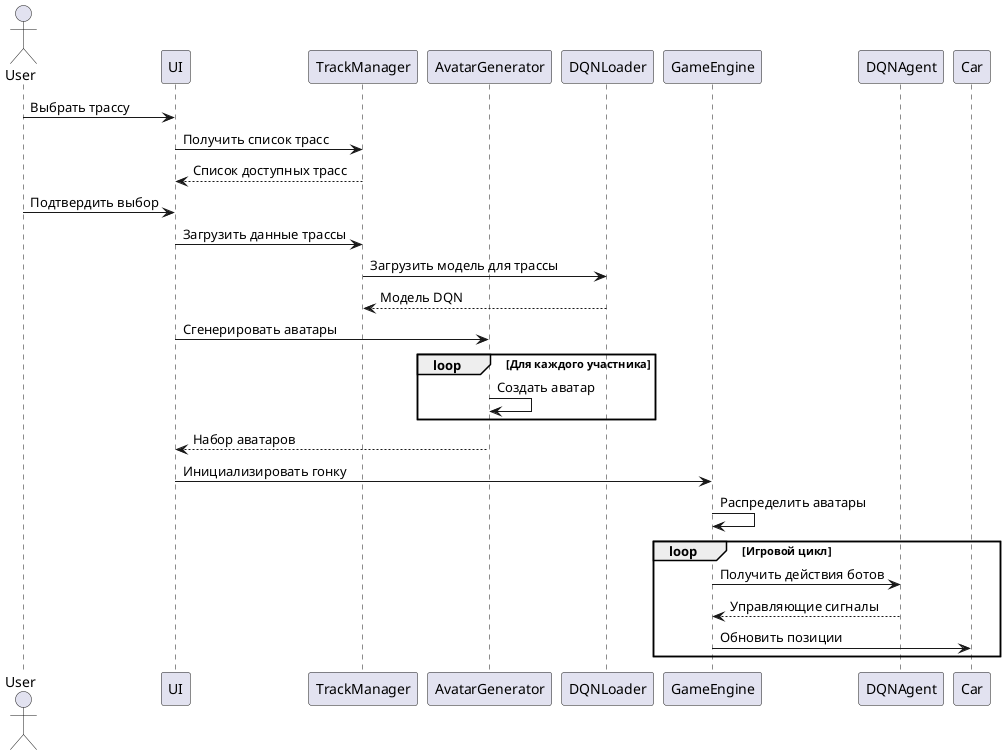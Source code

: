 @startuml
actor User
participant UI
participant TrackManager
participant AvatarGenerator
participant DQNLoader
participant GameEngine

User -> UI: Выбрать трассу
UI -> TrackManager: Получить список трасс
TrackManager --> UI: Список доступных трасс
User -> UI: Подтвердить выбор
UI -> TrackManager: Загрузить данные трассы
TrackManager -> DQNLoader: Загрузить модель для трассы
DQNLoader --> TrackManager: Модель DQN
UI -> AvatarGenerator: Сгенерировать аватары
loop Для каждого участника
  AvatarGenerator -> AvatarGenerator: Создать аватар
end
AvatarGenerator --> UI: Набор аватаров
UI -> GameEngine: Инициализировать гонку
GameEngine -> GameEngine: Распределить аватары
loop Игровой цикл
  GameEngine -> DQNAgent: Получить действия ботов
  DQNAgent --> GameEngine: Управляющие сигналы
  GameEngine -> Car: Обновить позиции
end
@enduml